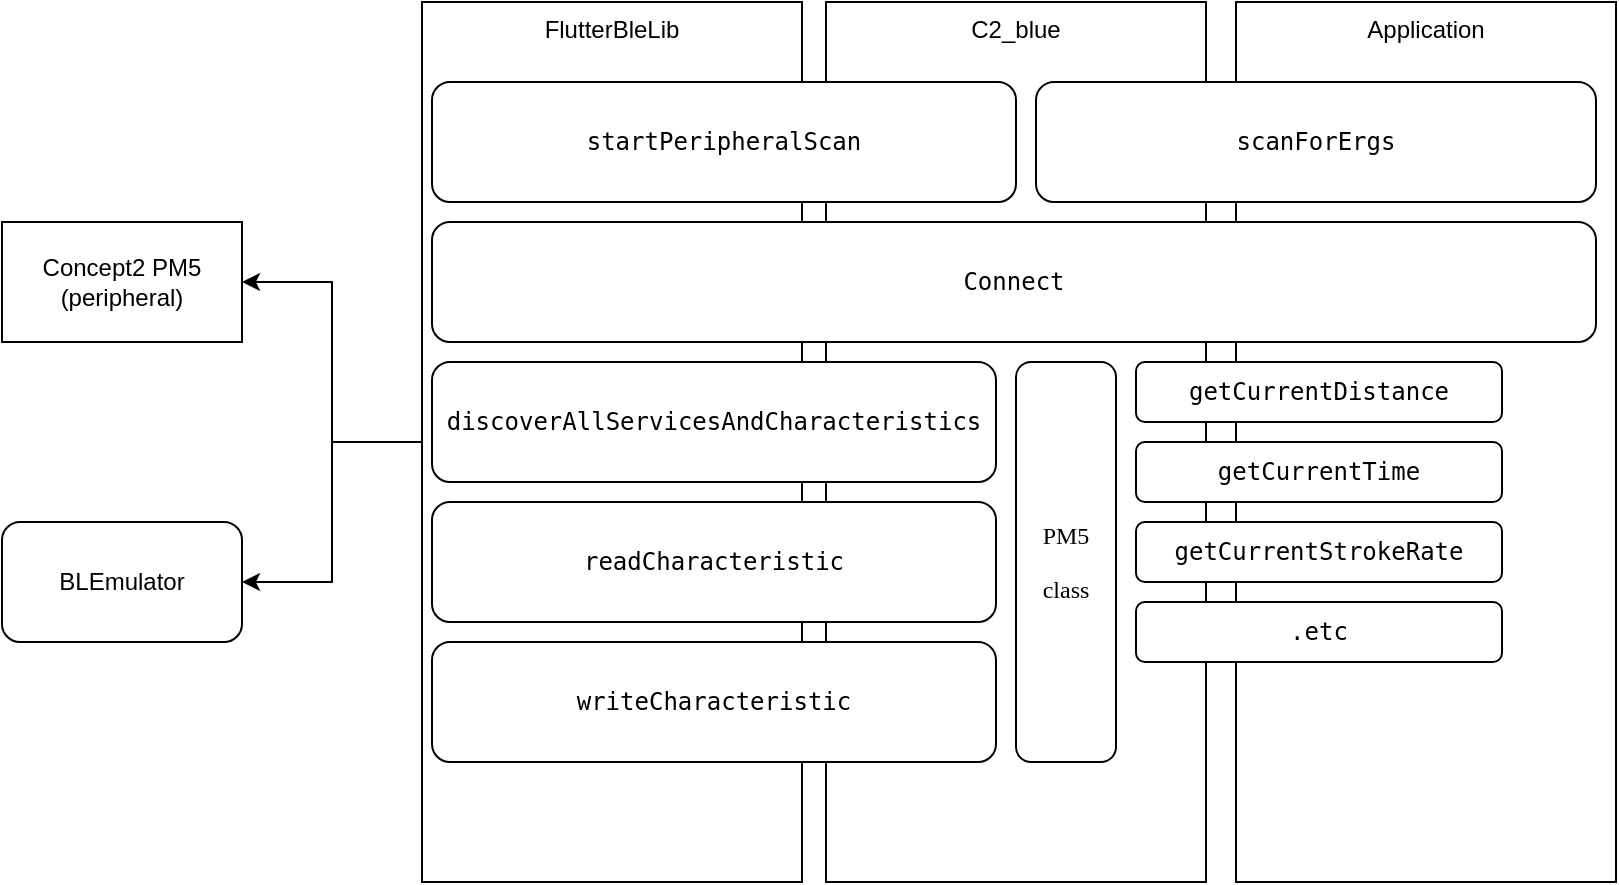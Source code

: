 <mxfile compressed="false" version="15.4.0" type="device">
  <diagram id="xRNaAGdFL47g14j7Rp4C" name="Page-1">
    <mxGraphModel dx="999" dy="641" grid="1" gridSize="10" guides="1" tooltips="1" connect="1" arrows="1" fold="1" page="1" pageScale="1" pageWidth="850" pageHeight="1100" math="0" shadow="0">
      <root>
        <mxCell id="0" />
        <mxCell id="1" parent="0" />
        <mxCell id="lJL9AFusQjoDiCT-Z8XW-1" value="Concept2 PM5&lt;br&gt;(peripheral)" style="rounded=1;whiteSpace=wrap;html=1;arcSize=0;" parent="1" vertex="1">
          <mxGeometry x="13" y="210" width="120" height="60" as="geometry" />
        </mxCell>
        <mxCell id="lJL9AFusQjoDiCT-Z8XW-9" style="edgeStyle=orthogonalEdgeStyle;rounded=0;orthogonalLoop=1;jettySize=auto;html=1;exitX=0;exitY=0.5;exitDx=0;exitDy=0;entryX=1;entryY=0.5;entryDx=0;entryDy=0;" parent="1" source="lJL9AFusQjoDiCT-Z8XW-19" target="lJL9AFusQjoDiCT-Z8XW-1" edge="1">
          <mxGeometry relative="1" as="geometry">
            <mxPoint x="240" y="410" as="sourcePoint" />
          </mxGeometry>
        </mxCell>
        <mxCell id="lJL9AFusQjoDiCT-Z8XW-10" style="edgeStyle=orthogonalEdgeStyle;rounded=0;orthogonalLoop=1;jettySize=auto;html=1;exitX=0;exitY=0.5;exitDx=0;exitDy=0;entryX=1;entryY=0.5;entryDx=0;entryDy=0;" parent="1" source="lJL9AFusQjoDiCT-Z8XW-19" target="lJL9AFusQjoDiCT-Z8XW-4" edge="1">
          <mxGeometry relative="1" as="geometry">
            <mxPoint x="240" y="410" as="sourcePoint" />
          </mxGeometry>
        </mxCell>
        <mxCell id="lJL9AFusQjoDiCT-Z8XW-4" value="BLEmulator" style="rounded=1;whiteSpace=wrap;html=1;" parent="1" vertex="1">
          <mxGeometry x="13" y="360" width="120" height="60" as="geometry" />
        </mxCell>
        <mxCell id="lJL9AFusQjoDiCT-Z8XW-19" value="FlutterBleLib" style="rounded=0;whiteSpace=wrap;html=1;verticalAlign=top;" parent="1" vertex="1">
          <mxGeometry x="223" y="100" width="190" height="440" as="geometry" />
        </mxCell>
        <mxCell id="lJL9AFusQjoDiCT-Z8XW-20" value="C2_blue" style="rounded=0;whiteSpace=wrap;html=1;verticalAlign=top;" parent="1" vertex="1">
          <mxGeometry x="425" y="100" width="190" height="440" as="geometry" />
        </mxCell>
        <mxCell id="lJL9AFusQjoDiCT-Z8XW-21" value="Application" style="rounded=0;whiteSpace=wrap;html=1;verticalAlign=top;" parent="1" vertex="1">
          <mxGeometry x="630" y="100" width="190" height="440" as="geometry" />
        </mxCell>
        <mxCell id="lJL9AFusQjoDiCT-Z8XW-16" value="&lt;pre&gt;&lt;span class=&quot;pl-en&quot;&gt;startPeripheralScan&lt;/span&gt;&lt;/pre&gt;" style="rounded=1;whiteSpace=wrap;html=1;" parent="1" vertex="1">
          <mxGeometry x="228" y="140" width="292" height="60" as="geometry" />
        </mxCell>
        <mxCell id="lJL9AFusQjoDiCT-Z8XW-17" value="&lt;pre&gt;&lt;span class=&quot;pl-en&quot;&gt;Connect&lt;/span&gt;&lt;/pre&gt;" style="rounded=1;whiteSpace=wrap;html=1;" parent="1" vertex="1">
          <mxGeometry x="228" y="210" width="582" height="60" as="geometry" />
        </mxCell>
        <mxCell id="lJL9AFusQjoDiCT-Z8XW-18" value="&lt;pre&gt;&lt;span class=&quot;pl-en&quot;&gt;discoverAllServicesAndCharacteristics&lt;/span&gt;&lt;/pre&gt;" style="rounded=1;whiteSpace=wrap;html=1;" parent="1" vertex="1">
          <mxGeometry x="228" y="280" width="282" height="60" as="geometry" />
        </mxCell>
        <mxCell id="lJL9AFusQjoDiCT-Z8XW-22" value="&lt;pre&gt;scanForErgs&lt;/pre&gt;" style="rounded=1;whiteSpace=wrap;html=1;" parent="1" vertex="1">
          <mxGeometry x="530" y="140" width="280" height="60" as="geometry" />
        </mxCell>
        <mxCell id="lJL9AFusQjoDiCT-Z8XW-24" value="&lt;pre&gt;&lt;span class=&quot;pl-en&quot;&gt;readCharacteristic&lt;/span&gt;&lt;/pre&gt;" style="rounded=1;whiteSpace=wrap;html=1;" parent="1" vertex="1">
          <mxGeometry x="228" y="350" width="282" height="60" as="geometry" />
        </mxCell>
        <mxCell id="lJL9AFusQjoDiCT-Z8XW-25" value="&lt;pre&gt;&lt;span class=&quot;pl-en&quot;&gt;writeCharacteristic&lt;/span&gt;&lt;/pre&gt;" style="rounded=1;whiteSpace=wrap;html=1;" parent="1" vertex="1">
          <mxGeometry x="228" y="420" width="282" height="60" as="geometry" />
        </mxCell>
        <mxCell id="lJL9AFusQjoDiCT-Z8XW-26" value="&lt;pre&gt;&lt;span class=&quot;pl-en&quot;&gt;&lt;font face=&quot;Verdana&quot;&gt;PM5&lt;/font&gt;&lt;/span&gt;&lt;/pre&gt;&lt;pre&gt;&lt;span class=&quot;pl-en&quot;&gt;&lt;font face=&quot;Verdana&quot;&gt;class&lt;/font&gt;&lt;/span&gt;&lt;/pre&gt;" style="rounded=1;whiteSpace=wrap;html=1;" parent="1" vertex="1">
          <mxGeometry x="520" y="280" width="50" height="200" as="geometry" />
        </mxCell>
        <mxCell id="lJL9AFusQjoDiCT-Z8XW-28" value="&lt;pre&gt;&lt;span class=&quot;pl-en&quot;&gt;getCurrentDistance&lt;/span&gt;&lt;/pre&gt;" style="rounded=1;whiteSpace=wrap;html=1;" parent="1" vertex="1">
          <mxGeometry x="580" y="280" width="183" height="30" as="geometry" />
        </mxCell>
        <mxCell id="lJL9AFusQjoDiCT-Z8XW-29" value="&lt;pre&gt;&lt;span class=&quot;pl-en&quot;&gt;getCurrentTime&lt;/span&gt;&lt;/pre&gt;" style="rounded=1;whiteSpace=wrap;html=1;" parent="1" vertex="1">
          <mxGeometry x="580" y="320" width="183" height="30" as="geometry" />
        </mxCell>
        <mxCell id="lJL9AFusQjoDiCT-Z8XW-31" value="&lt;pre&gt;&lt;span class=&quot;pl-en&quot;&gt;getCurrentStrokeRate&lt;/span&gt;&lt;/pre&gt;" style="rounded=1;whiteSpace=wrap;html=1;" parent="1" vertex="1">
          <mxGeometry x="580" y="360" width="183" height="30" as="geometry" />
        </mxCell>
        <mxCell id="lJL9AFusQjoDiCT-Z8XW-32" value="&lt;pre&gt;&lt;span class=&quot;pl-en&quot;&gt;.etc&lt;/span&gt;&lt;/pre&gt;" style="rounded=1;whiteSpace=wrap;html=1;" parent="1" vertex="1">
          <mxGeometry x="580" y="400" width="183" height="30" as="geometry" />
        </mxCell>
      </root>
    </mxGraphModel>
  </diagram>
</mxfile>
